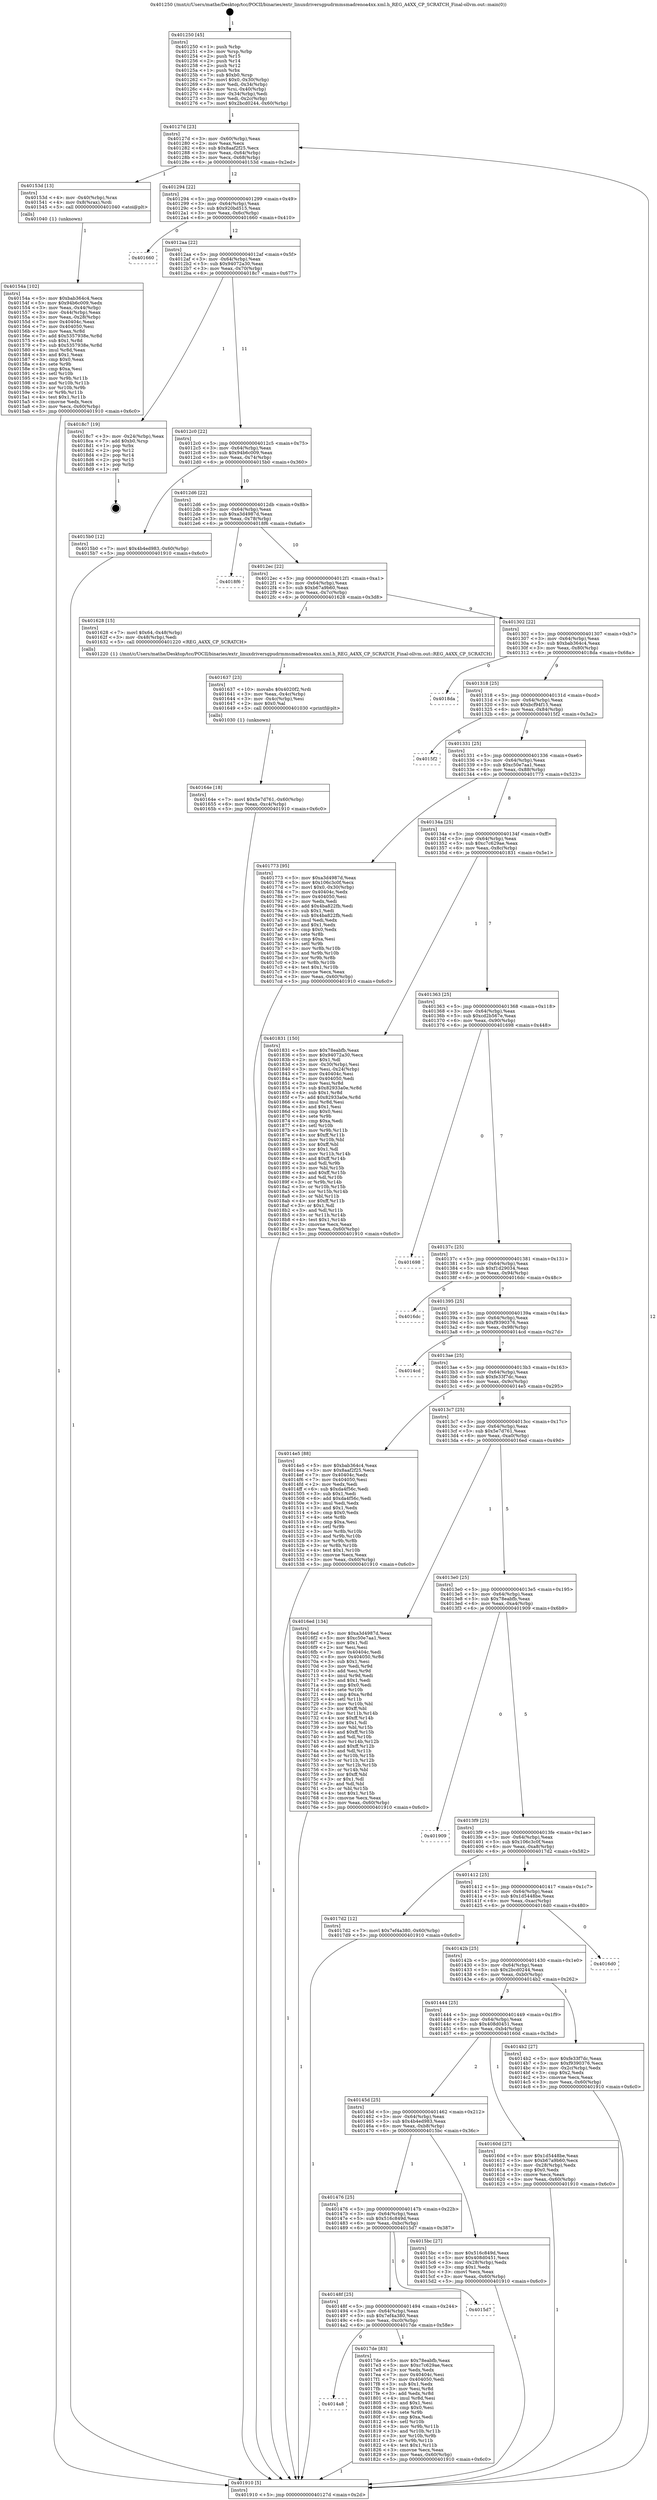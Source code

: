 digraph "0x401250" {
  label = "0x401250 (/mnt/c/Users/mathe/Desktop/tcc/POCII/binaries/extr_linuxdriversgpudrmmsmadrenoa4xx.xml.h_REG_A4XX_CP_SCRATCH_Final-ollvm.out::main(0))"
  labelloc = "t"
  node[shape=record]

  Entry [label="",width=0.3,height=0.3,shape=circle,fillcolor=black,style=filled]
  "0x40127d" [label="{
     0x40127d [23]\l
     | [instrs]\l
     &nbsp;&nbsp;0x40127d \<+3\>: mov -0x60(%rbp),%eax\l
     &nbsp;&nbsp;0x401280 \<+2\>: mov %eax,%ecx\l
     &nbsp;&nbsp;0x401282 \<+6\>: sub $0x8aaf2f25,%ecx\l
     &nbsp;&nbsp;0x401288 \<+3\>: mov %eax,-0x64(%rbp)\l
     &nbsp;&nbsp;0x40128b \<+3\>: mov %ecx,-0x68(%rbp)\l
     &nbsp;&nbsp;0x40128e \<+6\>: je 000000000040153d \<main+0x2ed\>\l
  }"]
  "0x40153d" [label="{
     0x40153d [13]\l
     | [instrs]\l
     &nbsp;&nbsp;0x40153d \<+4\>: mov -0x40(%rbp),%rax\l
     &nbsp;&nbsp;0x401541 \<+4\>: mov 0x8(%rax),%rdi\l
     &nbsp;&nbsp;0x401545 \<+5\>: call 0000000000401040 \<atoi@plt\>\l
     | [calls]\l
     &nbsp;&nbsp;0x401040 \{1\} (unknown)\l
  }"]
  "0x401294" [label="{
     0x401294 [22]\l
     | [instrs]\l
     &nbsp;&nbsp;0x401294 \<+5\>: jmp 0000000000401299 \<main+0x49\>\l
     &nbsp;&nbsp;0x401299 \<+3\>: mov -0x64(%rbp),%eax\l
     &nbsp;&nbsp;0x40129c \<+5\>: sub $0x920bd515,%eax\l
     &nbsp;&nbsp;0x4012a1 \<+3\>: mov %eax,-0x6c(%rbp)\l
     &nbsp;&nbsp;0x4012a4 \<+6\>: je 0000000000401660 \<main+0x410\>\l
  }"]
  Exit [label="",width=0.3,height=0.3,shape=circle,fillcolor=black,style=filled,peripheries=2]
  "0x401660" [label="{
     0x401660\l
  }", style=dashed]
  "0x4012aa" [label="{
     0x4012aa [22]\l
     | [instrs]\l
     &nbsp;&nbsp;0x4012aa \<+5\>: jmp 00000000004012af \<main+0x5f\>\l
     &nbsp;&nbsp;0x4012af \<+3\>: mov -0x64(%rbp),%eax\l
     &nbsp;&nbsp;0x4012b2 \<+5\>: sub $0x94072a30,%eax\l
     &nbsp;&nbsp;0x4012b7 \<+3\>: mov %eax,-0x70(%rbp)\l
     &nbsp;&nbsp;0x4012ba \<+6\>: je 00000000004018c7 \<main+0x677\>\l
  }"]
  "0x4014a8" [label="{
     0x4014a8\l
  }", style=dashed]
  "0x4018c7" [label="{
     0x4018c7 [19]\l
     | [instrs]\l
     &nbsp;&nbsp;0x4018c7 \<+3\>: mov -0x24(%rbp),%eax\l
     &nbsp;&nbsp;0x4018ca \<+7\>: add $0xb0,%rsp\l
     &nbsp;&nbsp;0x4018d1 \<+1\>: pop %rbx\l
     &nbsp;&nbsp;0x4018d2 \<+2\>: pop %r12\l
     &nbsp;&nbsp;0x4018d4 \<+2\>: pop %r14\l
     &nbsp;&nbsp;0x4018d6 \<+2\>: pop %r15\l
     &nbsp;&nbsp;0x4018d8 \<+1\>: pop %rbp\l
     &nbsp;&nbsp;0x4018d9 \<+1\>: ret\l
  }"]
  "0x4012c0" [label="{
     0x4012c0 [22]\l
     | [instrs]\l
     &nbsp;&nbsp;0x4012c0 \<+5\>: jmp 00000000004012c5 \<main+0x75\>\l
     &nbsp;&nbsp;0x4012c5 \<+3\>: mov -0x64(%rbp),%eax\l
     &nbsp;&nbsp;0x4012c8 \<+5\>: sub $0x94b6c009,%eax\l
     &nbsp;&nbsp;0x4012cd \<+3\>: mov %eax,-0x74(%rbp)\l
     &nbsp;&nbsp;0x4012d0 \<+6\>: je 00000000004015b0 \<main+0x360\>\l
  }"]
  "0x4017de" [label="{
     0x4017de [83]\l
     | [instrs]\l
     &nbsp;&nbsp;0x4017de \<+5\>: mov $0x78eabfb,%eax\l
     &nbsp;&nbsp;0x4017e3 \<+5\>: mov $0xc7c629ae,%ecx\l
     &nbsp;&nbsp;0x4017e8 \<+2\>: xor %edx,%edx\l
     &nbsp;&nbsp;0x4017ea \<+7\>: mov 0x40404c,%esi\l
     &nbsp;&nbsp;0x4017f1 \<+7\>: mov 0x404050,%edi\l
     &nbsp;&nbsp;0x4017f8 \<+3\>: sub $0x1,%edx\l
     &nbsp;&nbsp;0x4017fb \<+3\>: mov %esi,%r8d\l
     &nbsp;&nbsp;0x4017fe \<+3\>: add %edx,%r8d\l
     &nbsp;&nbsp;0x401801 \<+4\>: imul %r8d,%esi\l
     &nbsp;&nbsp;0x401805 \<+3\>: and $0x1,%esi\l
     &nbsp;&nbsp;0x401808 \<+3\>: cmp $0x0,%esi\l
     &nbsp;&nbsp;0x40180b \<+4\>: sete %r9b\l
     &nbsp;&nbsp;0x40180f \<+3\>: cmp $0xa,%edi\l
     &nbsp;&nbsp;0x401812 \<+4\>: setl %r10b\l
     &nbsp;&nbsp;0x401816 \<+3\>: mov %r9b,%r11b\l
     &nbsp;&nbsp;0x401819 \<+3\>: and %r10b,%r11b\l
     &nbsp;&nbsp;0x40181c \<+3\>: xor %r10b,%r9b\l
     &nbsp;&nbsp;0x40181f \<+3\>: or %r9b,%r11b\l
     &nbsp;&nbsp;0x401822 \<+4\>: test $0x1,%r11b\l
     &nbsp;&nbsp;0x401826 \<+3\>: cmovne %ecx,%eax\l
     &nbsp;&nbsp;0x401829 \<+3\>: mov %eax,-0x60(%rbp)\l
     &nbsp;&nbsp;0x40182c \<+5\>: jmp 0000000000401910 \<main+0x6c0\>\l
  }"]
  "0x4015b0" [label="{
     0x4015b0 [12]\l
     | [instrs]\l
     &nbsp;&nbsp;0x4015b0 \<+7\>: movl $0x4b4ed983,-0x60(%rbp)\l
     &nbsp;&nbsp;0x4015b7 \<+5\>: jmp 0000000000401910 \<main+0x6c0\>\l
  }"]
  "0x4012d6" [label="{
     0x4012d6 [22]\l
     | [instrs]\l
     &nbsp;&nbsp;0x4012d6 \<+5\>: jmp 00000000004012db \<main+0x8b\>\l
     &nbsp;&nbsp;0x4012db \<+3\>: mov -0x64(%rbp),%eax\l
     &nbsp;&nbsp;0x4012de \<+5\>: sub $0xa3d4987d,%eax\l
     &nbsp;&nbsp;0x4012e3 \<+3\>: mov %eax,-0x78(%rbp)\l
     &nbsp;&nbsp;0x4012e6 \<+6\>: je 00000000004018f6 \<main+0x6a6\>\l
  }"]
  "0x40148f" [label="{
     0x40148f [25]\l
     | [instrs]\l
     &nbsp;&nbsp;0x40148f \<+5\>: jmp 0000000000401494 \<main+0x244\>\l
     &nbsp;&nbsp;0x401494 \<+3\>: mov -0x64(%rbp),%eax\l
     &nbsp;&nbsp;0x401497 \<+5\>: sub $0x7ef4a380,%eax\l
     &nbsp;&nbsp;0x40149c \<+6\>: mov %eax,-0xc0(%rbp)\l
     &nbsp;&nbsp;0x4014a2 \<+6\>: je 00000000004017de \<main+0x58e\>\l
  }"]
  "0x4018f6" [label="{
     0x4018f6\l
  }", style=dashed]
  "0x4012ec" [label="{
     0x4012ec [22]\l
     | [instrs]\l
     &nbsp;&nbsp;0x4012ec \<+5\>: jmp 00000000004012f1 \<main+0xa1\>\l
     &nbsp;&nbsp;0x4012f1 \<+3\>: mov -0x64(%rbp),%eax\l
     &nbsp;&nbsp;0x4012f4 \<+5\>: sub $0xb67a9b60,%eax\l
     &nbsp;&nbsp;0x4012f9 \<+3\>: mov %eax,-0x7c(%rbp)\l
     &nbsp;&nbsp;0x4012fc \<+6\>: je 0000000000401628 \<main+0x3d8\>\l
  }"]
  "0x4015d7" [label="{
     0x4015d7\l
  }", style=dashed]
  "0x401628" [label="{
     0x401628 [15]\l
     | [instrs]\l
     &nbsp;&nbsp;0x401628 \<+7\>: movl $0x64,-0x48(%rbp)\l
     &nbsp;&nbsp;0x40162f \<+3\>: mov -0x48(%rbp),%edi\l
     &nbsp;&nbsp;0x401632 \<+5\>: call 0000000000401220 \<REG_A4XX_CP_SCRATCH\>\l
     | [calls]\l
     &nbsp;&nbsp;0x401220 \{1\} (/mnt/c/Users/mathe/Desktop/tcc/POCII/binaries/extr_linuxdriversgpudrmmsmadrenoa4xx.xml.h_REG_A4XX_CP_SCRATCH_Final-ollvm.out::REG_A4XX_CP_SCRATCH)\l
  }"]
  "0x401302" [label="{
     0x401302 [22]\l
     | [instrs]\l
     &nbsp;&nbsp;0x401302 \<+5\>: jmp 0000000000401307 \<main+0xb7\>\l
     &nbsp;&nbsp;0x401307 \<+3\>: mov -0x64(%rbp),%eax\l
     &nbsp;&nbsp;0x40130a \<+5\>: sub $0xbab364c4,%eax\l
     &nbsp;&nbsp;0x40130f \<+3\>: mov %eax,-0x80(%rbp)\l
     &nbsp;&nbsp;0x401312 \<+6\>: je 00000000004018da \<main+0x68a\>\l
  }"]
  "0x40164e" [label="{
     0x40164e [18]\l
     | [instrs]\l
     &nbsp;&nbsp;0x40164e \<+7\>: movl $0x5e7d761,-0x60(%rbp)\l
     &nbsp;&nbsp;0x401655 \<+6\>: mov %eax,-0xc4(%rbp)\l
     &nbsp;&nbsp;0x40165b \<+5\>: jmp 0000000000401910 \<main+0x6c0\>\l
  }"]
  "0x4018da" [label="{
     0x4018da\l
  }", style=dashed]
  "0x401318" [label="{
     0x401318 [25]\l
     | [instrs]\l
     &nbsp;&nbsp;0x401318 \<+5\>: jmp 000000000040131d \<main+0xcd\>\l
     &nbsp;&nbsp;0x40131d \<+3\>: mov -0x64(%rbp),%eax\l
     &nbsp;&nbsp;0x401320 \<+5\>: sub $0xbcf94f15,%eax\l
     &nbsp;&nbsp;0x401325 \<+6\>: mov %eax,-0x84(%rbp)\l
     &nbsp;&nbsp;0x40132b \<+6\>: je 00000000004015f2 \<main+0x3a2\>\l
  }"]
  "0x401637" [label="{
     0x401637 [23]\l
     | [instrs]\l
     &nbsp;&nbsp;0x401637 \<+10\>: movabs $0x4020f2,%rdi\l
     &nbsp;&nbsp;0x401641 \<+3\>: mov %eax,-0x4c(%rbp)\l
     &nbsp;&nbsp;0x401644 \<+3\>: mov -0x4c(%rbp),%esi\l
     &nbsp;&nbsp;0x401647 \<+2\>: mov $0x0,%al\l
     &nbsp;&nbsp;0x401649 \<+5\>: call 0000000000401030 \<printf@plt\>\l
     | [calls]\l
     &nbsp;&nbsp;0x401030 \{1\} (unknown)\l
  }"]
  "0x4015f2" [label="{
     0x4015f2\l
  }", style=dashed]
  "0x401331" [label="{
     0x401331 [25]\l
     | [instrs]\l
     &nbsp;&nbsp;0x401331 \<+5\>: jmp 0000000000401336 \<main+0xe6\>\l
     &nbsp;&nbsp;0x401336 \<+3\>: mov -0x64(%rbp),%eax\l
     &nbsp;&nbsp;0x401339 \<+5\>: sub $0xc50e7aa1,%eax\l
     &nbsp;&nbsp;0x40133e \<+6\>: mov %eax,-0x88(%rbp)\l
     &nbsp;&nbsp;0x401344 \<+6\>: je 0000000000401773 \<main+0x523\>\l
  }"]
  "0x401476" [label="{
     0x401476 [25]\l
     | [instrs]\l
     &nbsp;&nbsp;0x401476 \<+5\>: jmp 000000000040147b \<main+0x22b\>\l
     &nbsp;&nbsp;0x40147b \<+3\>: mov -0x64(%rbp),%eax\l
     &nbsp;&nbsp;0x40147e \<+5\>: sub $0x516c849d,%eax\l
     &nbsp;&nbsp;0x401483 \<+6\>: mov %eax,-0xbc(%rbp)\l
     &nbsp;&nbsp;0x401489 \<+6\>: je 00000000004015d7 \<main+0x387\>\l
  }"]
  "0x401773" [label="{
     0x401773 [95]\l
     | [instrs]\l
     &nbsp;&nbsp;0x401773 \<+5\>: mov $0xa3d4987d,%eax\l
     &nbsp;&nbsp;0x401778 \<+5\>: mov $0x106c3c0f,%ecx\l
     &nbsp;&nbsp;0x40177d \<+7\>: movl $0x0,-0x30(%rbp)\l
     &nbsp;&nbsp;0x401784 \<+7\>: mov 0x40404c,%edx\l
     &nbsp;&nbsp;0x40178b \<+7\>: mov 0x404050,%esi\l
     &nbsp;&nbsp;0x401792 \<+2\>: mov %edx,%edi\l
     &nbsp;&nbsp;0x401794 \<+6\>: add $0x4ba822fb,%edi\l
     &nbsp;&nbsp;0x40179a \<+3\>: sub $0x1,%edi\l
     &nbsp;&nbsp;0x40179d \<+6\>: sub $0x4ba822fb,%edi\l
     &nbsp;&nbsp;0x4017a3 \<+3\>: imul %edi,%edx\l
     &nbsp;&nbsp;0x4017a6 \<+3\>: and $0x1,%edx\l
     &nbsp;&nbsp;0x4017a9 \<+3\>: cmp $0x0,%edx\l
     &nbsp;&nbsp;0x4017ac \<+4\>: sete %r8b\l
     &nbsp;&nbsp;0x4017b0 \<+3\>: cmp $0xa,%esi\l
     &nbsp;&nbsp;0x4017b3 \<+4\>: setl %r9b\l
     &nbsp;&nbsp;0x4017b7 \<+3\>: mov %r8b,%r10b\l
     &nbsp;&nbsp;0x4017ba \<+3\>: and %r9b,%r10b\l
     &nbsp;&nbsp;0x4017bd \<+3\>: xor %r9b,%r8b\l
     &nbsp;&nbsp;0x4017c0 \<+3\>: or %r8b,%r10b\l
     &nbsp;&nbsp;0x4017c3 \<+4\>: test $0x1,%r10b\l
     &nbsp;&nbsp;0x4017c7 \<+3\>: cmovne %ecx,%eax\l
     &nbsp;&nbsp;0x4017ca \<+3\>: mov %eax,-0x60(%rbp)\l
     &nbsp;&nbsp;0x4017cd \<+5\>: jmp 0000000000401910 \<main+0x6c0\>\l
  }"]
  "0x40134a" [label="{
     0x40134a [25]\l
     | [instrs]\l
     &nbsp;&nbsp;0x40134a \<+5\>: jmp 000000000040134f \<main+0xff\>\l
     &nbsp;&nbsp;0x40134f \<+3\>: mov -0x64(%rbp),%eax\l
     &nbsp;&nbsp;0x401352 \<+5\>: sub $0xc7c629ae,%eax\l
     &nbsp;&nbsp;0x401357 \<+6\>: mov %eax,-0x8c(%rbp)\l
     &nbsp;&nbsp;0x40135d \<+6\>: je 0000000000401831 \<main+0x5e1\>\l
  }"]
  "0x4015bc" [label="{
     0x4015bc [27]\l
     | [instrs]\l
     &nbsp;&nbsp;0x4015bc \<+5\>: mov $0x516c849d,%eax\l
     &nbsp;&nbsp;0x4015c1 \<+5\>: mov $0x408d0451,%ecx\l
     &nbsp;&nbsp;0x4015c6 \<+3\>: mov -0x28(%rbp),%edx\l
     &nbsp;&nbsp;0x4015c9 \<+3\>: cmp $0x1,%edx\l
     &nbsp;&nbsp;0x4015cc \<+3\>: cmovl %ecx,%eax\l
     &nbsp;&nbsp;0x4015cf \<+3\>: mov %eax,-0x60(%rbp)\l
     &nbsp;&nbsp;0x4015d2 \<+5\>: jmp 0000000000401910 \<main+0x6c0\>\l
  }"]
  "0x401831" [label="{
     0x401831 [150]\l
     | [instrs]\l
     &nbsp;&nbsp;0x401831 \<+5\>: mov $0x78eabfb,%eax\l
     &nbsp;&nbsp;0x401836 \<+5\>: mov $0x94072a30,%ecx\l
     &nbsp;&nbsp;0x40183b \<+2\>: mov $0x1,%dl\l
     &nbsp;&nbsp;0x40183d \<+3\>: mov -0x30(%rbp),%esi\l
     &nbsp;&nbsp;0x401840 \<+3\>: mov %esi,-0x24(%rbp)\l
     &nbsp;&nbsp;0x401843 \<+7\>: mov 0x40404c,%esi\l
     &nbsp;&nbsp;0x40184a \<+7\>: mov 0x404050,%edi\l
     &nbsp;&nbsp;0x401851 \<+3\>: mov %esi,%r8d\l
     &nbsp;&nbsp;0x401854 \<+7\>: sub $0x82933a0e,%r8d\l
     &nbsp;&nbsp;0x40185b \<+4\>: sub $0x1,%r8d\l
     &nbsp;&nbsp;0x40185f \<+7\>: add $0x82933a0e,%r8d\l
     &nbsp;&nbsp;0x401866 \<+4\>: imul %r8d,%esi\l
     &nbsp;&nbsp;0x40186a \<+3\>: and $0x1,%esi\l
     &nbsp;&nbsp;0x40186d \<+3\>: cmp $0x0,%esi\l
     &nbsp;&nbsp;0x401870 \<+4\>: sete %r9b\l
     &nbsp;&nbsp;0x401874 \<+3\>: cmp $0xa,%edi\l
     &nbsp;&nbsp;0x401877 \<+4\>: setl %r10b\l
     &nbsp;&nbsp;0x40187b \<+3\>: mov %r9b,%r11b\l
     &nbsp;&nbsp;0x40187e \<+4\>: xor $0xff,%r11b\l
     &nbsp;&nbsp;0x401882 \<+3\>: mov %r10b,%bl\l
     &nbsp;&nbsp;0x401885 \<+3\>: xor $0xff,%bl\l
     &nbsp;&nbsp;0x401888 \<+3\>: xor $0x1,%dl\l
     &nbsp;&nbsp;0x40188b \<+3\>: mov %r11b,%r14b\l
     &nbsp;&nbsp;0x40188e \<+4\>: and $0xff,%r14b\l
     &nbsp;&nbsp;0x401892 \<+3\>: and %dl,%r9b\l
     &nbsp;&nbsp;0x401895 \<+3\>: mov %bl,%r15b\l
     &nbsp;&nbsp;0x401898 \<+4\>: and $0xff,%r15b\l
     &nbsp;&nbsp;0x40189c \<+3\>: and %dl,%r10b\l
     &nbsp;&nbsp;0x40189f \<+3\>: or %r9b,%r14b\l
     &nbsp;&nbsp;0x4018a2 \<+3\>: or %r10b,%r15b\l
     &nbsp;&nbsp;0x4018a5 \<+3\>: xor %r15b,%r14b\l
     &nbsp;&nbsp;0x4018a8 \<+3\>: or %bl,%r11b\l
     &nbsp;&nbsp;0x4018ab \<+4\>: xor $0xff,%r11b\l
     &nbsp;&nbsp;0x4018af \<+3\>: or $0x1,%dl\l
     &nbsp;&nbsp;0x4018b2 \<+3\>: and %dl,%r11b\l
     &nbsp;&nbsp;0x4018b5 \<+3\>: or %r11b,%r14b\l
     &nbsp;&nbsp;0x4018b8 \<+4\>: test $0x1,%r14b\l
     &nbsp;&nbsp;0x4018bc \<+3\>: cmovne %ecx,%eax\l
     &nbsp;&nbsp;0x4018bf \<+3\>: mov %eax,-0x60(%rbp)\l
     &nbsp;&nbsp;0x4018c2 \<+5\>: jmp 0000000000401910 \<main+0x6c0\>\l
  }"]
  "0x401363" [label="{
     0x401363 [25]\l
     | [instrs]\l
     &nbsp;&nbsp;0x401363 \<+5\>: jmp 0000000000401368 \<main+0x118\>\l
     &nbsp;&nbsp;0x401368 \<+3\>: mov -0x64(%rbp),%eax\l
     &nbsp;&nbsp;0x40136b \<+5\>: sub $0xcd2b567e,%eax\l
     &nbsp;&nbsp;0x401370 \<+6\>: mov %eax,-0x90(%rbp)\l
     &nbsp;&nbsp;0x401376 \<+6\>: je 0000000000401698 \<main+0x448\>\l
  }"]
  "0x40145d" [label="{
     0x40145d [25]\l
     | [instrs]\l
     &nbsp;&nbsp;0x40145d \<+5\>: jmp 0000000000401462 \<main+0x212\>\l
     &nbsp;&nbsp;0x401462 \<+3\>: mov -0x64(%rbp),%eax\l
     &nbsp;&nbsp;0x401465 \<+5\>: sub $0x4b4ed983,%eax\l
     &nbsp;&nbsp;0x40146a \<+6\>: mov %eax,-0xb8(%rbp)\l
     &nbsp;&nbsp;0x401470 \<+6\>: je 00000000004015bc \<main+0x36c\>\l
  }"]
  "0x401698" [label="{
     0x401698\l
  }", style=dashed]
  "0x40137c" [label="{
     0x40137c [25]\l
     | [instrs]\l
     &nbsp;&nbsp;0x40137c \<+5\>: jmp 0000000000401381 \<main+0x131\>\l
     &nbsp;&nbsp;0x401381 \<+3\>: mov -0x64(%rbp),%eax\l
     &nbsp;&nbsp;0x401384 \<+5\>: sub $0xf1d29034,%eax\l
     &nbsp;&nbsp;0x401389 \<+6\>: mov %eax,-0x94(%rbp)\l
     &nbsp;&nbsp;0x40138f \<+6\>: je 00000000004016dc \<main+0x48c\>\l
  }"]
  "0x40160d" [label="{
     0x40160d [27]\l
     | [instrs]\l
     &nbsp;&nbsp;0x40160d \<+5\>: mov $0x1d5448be,%eax\l
     &nbsp;&nbsp;0x401612 \<+5\>: mov $0xb67a9b60,%ecx\l
     &nbsp;&nbsp;0x401617 \<+3\>: mov -0x28(%rbp),%edx\l
     &nbsp;&nbsp;0x40161a \<+3\>: cmp $0x0,%edx\l
     &nbsp;&nbsp;0x40161d \<+3\>: cmove %ecx,%eax\l
     &nbsp;&nbsp;0x401620 \<+3\>: mov %eax,-0x60(%rbp)\l
     &nbsp;&nbsp;0x401623 \<+5\>: jmp 0000000000401910 \<main+0x6c0\>\l
  }"]
  "0x4016dc" [label="{
     0x4016dc\l
  }", style=dashed]
  "0x401395" [label="{
     0x401395 [25]\l
     | [instrs]\l
     &nbsp;&nbsp;0x401395 \<+5\>: jmp 000000000040139a \<main+0x14a\>\l
     &nbsp;&nbsp;0x40139a \<+3\>: mov -0x64(%rbp),%eax\l
     &nbsp;&nbsp;0x40139d \<+5\>: sub $0xf9390376,%eax\l
     &nbsp;&nbsp;0x4013a2 \<+6\>: mov %eax,-0x98(%rbp)\l
     &nbsp;&nbsp;0x4013a8 \<+6\>: je 00000000004014cd \<main+0x27d\>\l
  }"]
  "0x40154a" [label="{
     0x40154a [102]\l
     | [instrs]\l
     &nbsp;&nbsp;0x40154a \<+5\>: mov $0xbab364c4,%ecx\l
     &nbsp;&nbsp;0x40154f \<+5\>: mov $0x94b6c009,%edx\l
     &nbsp;&nbsp;0x401554 \<+3\>: mov %eax,-0x44(%rbp)\l
     &nbsp;&nbsp;0x401557 \<+3\>: mov -0x44(%rbp),%eax\l
     &nbsp;&nbsp;0x40155a \<+3\>: mov %eax,-0x28(%rbp)\l
     &nbsp;&nbsp;0x40155d \<+7\>: mov 0x40404c,%eax\l
     &nbsp;&nbsp;0x401564 \<+7\>: mov 0x404050,%esi\l
     &nbsp;&nbsp;0x40156b \<+3\>: mov %eax,%r8d\l
     &nbsp;&nbsp;0x40156e \<+7\>: add $0x5357938e,%r8d\l
     &nbsp;&nbsp;0x401575 \<+4\>: sub $0x1,%r8d\l
     &nbsp;&nbsp;0x401579 \<+7\>: sub $0x5357938e,%r8d\l
     &nbsp;&nbsp;0x401580 \<+4\>: imul %r8d,%eax\l
     &nbsp;&nbsp;0x401584 \<+3\>: and $0x1,%eax\l
     &nbsp;&nbsp;0x401587 \<+3\>: cmp $0x0,%eax\l
     &nbsp;&nbsp;0x40158a \<+4\>: sete %r9b\l
     &nbsp;&nbsp;0x40158e \<+3\>: cmp $0xa,%esi\l
     &nbsp;&nbsp;0x401591 \<+4\>: setl %r10b\l
     &nbsp;&nbsp;0x401595 \<+3\>: mov %r9b,%r11b\l
     &nbsp;&nbsp;0x401598 \<+3\>: and %r10b,%r11b\l
     &nbsp;&nbsp;0x40159b \<+3\>: xor %r10b,%r9b\l
     &nbsp;&nbsp;0x40159e \<+3\>: or %r9b,%r11b\l
     &nbsp;&nbsp;0x4015a1 \<+4\>: test $0x1,%r11b\l
     &nbsp;&nbsp;0x4015a5 \<+3\>: cmovne %edx,%ecx\l
     &nbsp;&nbsp;0x4015a8 \<+3\>: mov %ecx,-0x60(%rbp)\l
     &nbsp;&nbsp;0x4015ab \<+5\>: jmp 0000000000401910 \<main+0x6c0\>\l
  }"]
  "0x4014cd" [label="{
     0x4014cd\l
  }", style=dashed]
  "0x4013ae" [label="{
     0x4013ae [25]\l
     | [instrs]\l
     &nbsp;&nbsp;0x4013ae \<+5\>: jmp 00000000004013b3 \<main+0x163\>\l
     &nbsp;&nbsp;0x4013b3 \<+3\>: mov -0x64(%rbp),%eax\l
     &nbsp;&nbsp;0x4013b6 \<+5\>: sub $0xfe33f7dc,%eax\l
     &nbsp;&nbsp;0x4013bb \<+6\>: mov %eax,-0x9c(%rbp)\l
     &nbsp;&nbsp;0x4013c1 \<+6\>: je 00000000004014e5 \<main+0x295\>\l
  }"]
  "0x401250" [label="{
     0x401250 [45]\l
     | [instrs]\l
     &nbsp;&nbsp;0x401250 \<+1\>: push %rbp\l
     &nbsp;&nbsp;0x401251 \<+3\>: mov %rsp,%rbp\l
     &nbsp;&nbsp;0x401254 \<+2\>: push %r15\l
     &nbsp;&nbsp;0x401256 \<+2\>: push %r14\l
     &nbsp;&nbsp;0x401258 \<+2\>: push %r12\l
     &nbsp;&nbsp;0x40125a \<+1\>: push %rbx\l
     &nbsp;&nbsp;0x40125b \<+7\>: sub $0xb0,%rsp\l
     &nbsp;&nbsp;0x401262 \<+7\>: movl $0x0,-0x30(%rbp)\l
     &nbsp;&nbsp;0x401269 \<+3\>: mov %edi,-0x34(%rbp)\l
     &nbsp;&nbsp;0x40126c \<+4\>: mov %rsi,-0x40(%rbp)\l
     &nbsp;&nbsp;0x401270 \<+3\>: mov -0x34(%rbp),%edi\l
     &nbsp;&nbsp;0x401273 \<+3\>: mov %edi,-0x2c(%rbp)\l
     &nbsp;&nbsp;0x401276 \<+7\>: movl $0x2bcd0244,-0x60(%rbp)\l
  }"]
  "0x4014e5" [label="{
     0x4014e5 [88]\l
     | [instrs]\l
     &nbsp;&nbsp;0x4014e5 \<+5\>: mov $0xbab364c4,%eax\l
     &nbsp;&nbsp;0x4014ea \<+5\>: mov $0x8aaf2f25,%ecx\l
     &nbsp;&nbsp;0x4014ef \<+7\>: mov 0x40404c,%edx\l
     &nbsp;&nbsp;0x4014f6 \<+7\>: mov 0x404050,%esi\l
     &nbsp;&nbsp;0x4014fd \<+2\>: mov %edx,%edi\l
     &nbsp;&nbsp;0x4014ff \<+6\>: sub $0xda4f56c,%edi\l
     &nbsp;&nbsp;0x401505 \<+3\>: sub $0x1,%edi\l
     &nbsp;&nbsp;0x401508 \<+6\>: add $0xda4f56c,%edi\l
     &nbsp;&nbsp;0x40150e \<+3\>: imul %edi,%edx\l
     &nbsp;&nbsp;0x401511 \<+3\>: and $0x1,%edx\l
     &nbsp;&nbsp;0x401514 \<+3\>: cmp $0x0,%edx\l
     &nbsp;&nbsp;0x401517 \<+4\>: sete %r8b\l
     &nbsp;&nbsp;0x40151b \<+3\>: cmp $0xa,%esi\l
     &nbsp;&nbsp;0x40151e \<+4\>: setl %r9b\l
     &nbsp;&nbsp;0x401522 \<+3\>: mov %r8b,%r10b\l
     &nbsp;&nbsp;0x401525 \<+3\>: and %r9b,%r10b\l
     &nbsp;&nbsp;0x401528 \<+3\>: xor %r9b,%r8b\l
     &nbsp;&nbsp;0x40152b \<+3\>: or %r8b,%r10b\l
     &nbsp;&nbsp;0x40152e \<+4\>: test $0x1,%r10b\l
     &nbsp;&nbsp;0x401532 \<+3\>: cmovne %ecx,%eax\l
     &nbsp;&nbsp;0x401535 \<+3\>: mov %eax,-0x60(%rbp)\l
     &nbsp;&nbsp;0x401538 \<+5\>: jmp 0000000000401910 \<main+0x6c0\>\l
  }"]
  "0x4013c7" [label="{
     0x4013c7 [25]\l
     | [instrs]\l
     &nbsp;&nbsp;0x4013c7 \<+5\>: jmp 00000000004013cc \<main+0x17c\>\l
     &nbsp;&nbsp;0x4013cc \<+3\>: mov -0x64(%rbp),%eax\l
     &nbsp;&nbsp;0x4013cf \<+5\>: sub $0x5e7d761,%eax\l
     &nbsp;&nbsp;0x4013d4 \<+6\>: mov %eax,-0xa0(%rbp)\l
     &nbsp;&nbsp;0x4013da \<+6\>: je 00000000004016ed \<main+0x49d\>\l
  }"]
  "0x401910" [label="{
     0x401910 [5]\l
     | [instrs]\l
     &nbsp;&nbsp;0x401910 \<+5\>: jmp 000000000040127d \<main+0x2d\>\l
  }"]
  "0x4016ed" [label="{
     0x4016ed [134]\l
     | [instrs]\l
     &nbsp;&nbsp;0x4016ed \<+5\>: mov $0xa3d4987d,%eax\l
     &nbsp;&nbsp;0x4016f2 \<+5\>: mov $0xc50e7aa1,%ecx\l
     &nbsp;&nbsp;0x4016f7 \<+2\>: mov $0x1,%dl\l
     &nbsp;&nbsp;0x4016f9 \<+2\>: xor %esi,%esi\l
     &nbsp;&nbsp;0x4016fb \<+7\>: mov 0x40404c,%edi\l
     &nbsp;&nbsp;0x401702 \<+8\>: mov 0x404050,%r8d\l
     &nbsp;&nbsp;0x40170a \<+3\>: sub $0x1,%esi\l
     &nbsp;&nbsp;0x40170d \<+3\>: mov %edi,%r9d\l
     &nbsp;&nbsp;0x401710 \<+3\>: add %esi,%r9d\l
     &nbsp;&nbsp;0x401713 \<+4\>: imul %r9d,%edi\l
     &nbsp;&nbsp;0x401717 \<+3\>: and $0x1,%edi\l
     &nbsp;&nbsp;0x40171a \<+3\>: cmp $0x0,%edi\l
     &nbsp;&nbsp;0x40171d \<+4\>: sete %r10b\l
     &nbsp;&nbsp;0x401721 \<+4\>: cmp $0xa,%r8d\l
     &nbsp;&nbsp;0x401725 \<+4\>: setl %r11b\l
     &nbsp;&nbsp;0x401729 \<+3\>: mov %r10b,%bl\l
     &nbsp;&nbsp;0x40172c \<+3\>: xor $0xff,%bl\l
     &nbsp;&nbsp;0x40172f \<+3\>: mov %r11b,%r14b\l
     &nbsp;&nbsp;0x401732 \<+4\>: xor $0xff,%r14b\l
     &nbsp;&nbsp;0x401736 \<+3\>: xor $0x1,%dl\l
     &nbsp;&nbsp;0x401739 \<+3\>: mov %bl,%r15b\l
     &nbsp;&nbsp;0x40173c \<+4\>: and $0xff,%r15b\l
     &nbsp;&nbsp;0x401740 \<+3\>: and %dl,%r10b\l
     &nbsp;&nbsp;0x401743 \<+3\>: mov %r14b,%r12b\l
     &nbsp;&nbsp;0x401746 \<+4\>: and $0xff,%r12b\l
     &nbsp;&nbsp;0x40174a \<+3\>: and %dl,%r11b\l
     &nbsp;&nbsp;0x40174d \<+3\>: or %r10b,%r15b\l
     &nbsp;&nbsp;0x401750 \<+3\>: or %r11b,%r12b\l
     &nbsp;&nbsp;0x401753 \<+3\>: xor %r12b,%r15b\l
     &nbsp;&nbsp;0x401756 \<+3\>: or %r14b,%bl\l
     &nbsp;&nbsp;0x401759 \<+3\>: xor $0xff,%bl\l
     &nbsp;&nbsp;0x40175c \<+3\>: or $0x1,%dl\l
     &nbsp;&nbsp;0x40175f \<+2\>: and %dl,%bl\l
     &nbsp;&nbsp;0x401761 \<+3\>: or %bl,%r15b\l
     &nbsp;&nbsp;0x401764 \<+4\>: test $0x1,%r15b\l
     &nbsp;&nbsp;0x401768 \<+3\>: cmovne %ecx,%eax\l
     &nbsp;&nbsp;0x40176b \<+3\>: mov %eax,-0x60(%rbp)\l
     &nbsp;&nbsp;0x40176e \<+5\>: jmp 0000000000401910 \<main+0x6c0\>\l
  }"]
  "0x4013e0" [label="{
     0x4013e0 [25]\l
     | [instrs]\l
     &nbsp;&nbsp;0x4013e0 \<+5\>: jmp 00000000004013e5 \<main+0x195\>\l
     &nbsp;&nbsp;0x4013e5 \<+3\>: mov -0x64(%rbp),%eax\l
     &nbsp;&nbsp;0x4013e8 \<+5\>: sub $0x78eabfb,%eax\l
     &nbsp;&nbsp;0x4013ed \<+6\>: mov %eax,-0xa4(%rbp)\l
     &nbsp;&nbsp;0x4013f3 \<+6\>: je 0000000000401909 \<main+0x6b9\>\l
  }"]
  "0x401444" [label="{
     0x401444 [25]\l
     | [instrs]\l
     &nbsp;&nbsp;0x401444 \<+5\>: jmp 0000000000401449 \<main+0x1f9\>\l
     &nbsp;&nbsp;0x401449 \<+3\>: mov -0x64(%rbp),%eax\l
     &nbsp;&nbsp;0x40144c \<+5\>: sub $0x408d0451,%eax\l
     &nbsp;&nbsp;0x401451 \<+6\>: mov %eax,-0xb4(%rbp)\l
     &nbsp;&nbsp;0x401457 \<+6\>: je 000000000040160d \<main+0x3bd\>\l
  }"]
  "0x401909" [label="{
     0x401909\l
  }", style=dashed]
  "0x4013f9" [label="{
     0x4013f9 [25]\l
     | [instrs]\l
     &nbsp;&nbsp;0x4013f9 \<+5\>: jmp 00000000004013fe \<main+0x1ae\>\l
     &nbsp;&nbsp;0x4013fe \<+3\>: mov -0x64(%rbp),%eax\l
     &nbsp;&nbsp;0x401401 \<+5\>: sub $0x106c3c0f,%eax\l
     &nbsp;&nbsp;0x401406 \<+6\>: mov %eax,-0xa8(%rbp)\l
     &nbsp;&nbsp;0x40140c \<+6\>: je 00000000004017d2 \<main+0x582\>\l
  }"]
  "0x4014b2" [label="{
     0x4014b2 [27]\l
     | [instrs]\l
     &nbsp;&nbsp;0x4014b2 \<+5\>: mov $0xfe33f7dc,%eax\l
     &nbsp;&nbsp;0x4014b7 \<+5\>: mov $0xf9390376,%ecx\l
     &nbsp;&nbsp;0x4014bc \<+3\>: mov -0x2c(%rbp),%edx\l
     &nbsp;&nbsp;0x4014bf \<+3\>: cmp $0x2,%edx\l
     &nbsp;&nbsp;0x4014c2 \<+3\>: cmovne %ecx,%eax\l
     &nbsp;&nbsp;0x4014c5 \<+3\>: mov %eax,-0x60(%rbp)\l
     &nbsp;&nbsp;0x4014c8 \<+5\>: jmp 0000000000401910 \<main+0x6c0\>\l
  }"]
  "0x4017d2" [label="{
     0x4017d2 [12]\l
     | [instrs]\l
     &nbsp;&nbsp;0x4017d2 \<+7\>: movl $0x7ef4a380,-0x60(%rbp)\l
     &nbsp;&nbsp;0x4017d9 \<+5\>: jmp 0000000000401910 \<main+0x6c0\>\l
  }"]
  "0x401412" [label="{
     0x401412 [25]\l
     | [instrs]\l
     &nbsp;&nbsp;0x401412 \<+5\>: jmp 0000000000401417 \<main+0x1c7\>\l
     &nbsp;&nbsp;0x401417 \<+3\>: mov -0x64(%rbp),%eax\l
     &nbsp;&nbsp;0x40141a \<+5\>: sub $0x1d5448be,%eax\l
     &nbsp;&nbsp;0x40141f \<+6\>: mov %eax,-0xac(%rbp)\l
     &nbsp;&nbsp;0x401425 \<+6\>: je 00000000004016d0 \<main+0x480\>\l
  }"]
  "0x40142b" [label="{
     0x40142b [25]\l
     | [instrs]\l
     &nbsp;&nbsp;0x40142b \<+5\>: jmp 0000000000401430 \<main+0x1e0\>\l
     &nbsp;&nbsp;0x401430 \<+3\>: mov -0x64(%rbp),%eax\l
     &nbsp;&nbsp;0x401433 \<+5\>: sub $0x2bcd0244,%eax\l
     &nbsp;&nbsp;0x401438 \<+6\>: mov %eax,-0xb0(%rbp)\l
     &nbsp;&nbsp;0x40143e \<+6\>: je 00000000004014b2 \<main+0x262\>\l
  }"]
  "0x4016d0" [label="{
     0x4016d0\l
  }", style=dashed]
  Entry -> "0x401250" [label=" 1"]
  "0x40127d" -> "0x40153d" [label=" 1"]
  "0x40127d" -> "0x401294" [label=" 12"]
  "0x4018c7" -> Exit [label=" 1"]
  "0x401294" -> "0x401660" [label=" 0"]
  "0x401294" -> "0x4012aa" [label=" 12"]
  "0x401831" -> "0x401910" [label=" 1"]
  "0x4012aa" -> "0x4018c7" [label=" 1"]
  "0x4012aa" -> "0x4012c0" [label=" 11"]
  "0x4017de" -> "0x401910" [label=" 1"]
  "0x4012c0" -> "0x4015b0" [label=" 1"]
  "0x4012c0" -> "0x4012d6" [label=" 10"]
  "0x40148f" -> "0x4014a8" [label=" 0"]
  "0x4012d6" -> "0x4018f6" [label=" 0"]
  "0x4012d6" -> "0x4012ec" [label=" 10"]
  "0x40148f" -> "0x4017de" [label=" 1"]
  "0x4012ec" -> "0x401628" [label=" 1"]
  "0x4012ec" -> "0x401302" [label=" 9"]
  "0x401476" -> "0x40148f" [label=" 1"]
  "0x401302" -> "0x4018da" [label=" 0"]
  "0x401302" -> "0x401318" [label=" 9"]
  "0x401476" -> "0x4015d7" [label=" 0"]
  "0x401318" -> "0x4015f2" [label=" 0"]
  "0x401318" -> "0x401331" [label=" 9"]
  "0x4017d2" -> "0x401910" [label=" 1"]
  "0x401331" -> "0x401773" [label=" 1"]
  "0x401331" -> "0x40134a" [label=" 8"]
  "0x401773" -> "0x401910" [label=" 1"]
  "0x40134a" -> "0x401831" [label=" 1"]
  "0x40134a" -> "0x401363" [label=" 7"]
  "0x4016ed" -> "0x401910" [label=" 1"]
  "0x401363" -> "0x401698" [label=" 0"]
  "0x401363" -> "0x40137c" [label=" 7"]
  "0x401637" -> "0x40164e" [label=" 1"]
  "0x40137c" -> "0x4016dc" [label=" 0"]
  "0x40137c" -> "0x401395" [label=" 7"]
  "0x401628" -> "0x401637" [label=" 1"]
  "0x401395" -> "0x4014cd" [label=" 0"]
  "0x401395" -> "0x4013ae" [label=" 7"]
  "0x4015bc" -> "0x401910" [label=" 1"]
  "0x4013ae" -> "0x4014e5" [label=" 1"]
  "0x4013ae" -> "0x4013c7" [label=" 6"]
  "0x40145d" -> "0x401476" [label=" 1"]
  "0x4013c7" -> "0x4016ed" [label=" 1"]
  "0x4013c7" -> "0x4013e0" [label=" 5"]
  "0x40145d" -> "0x4015bc" [label=" 1"]
  "0x4013e0" -> "0x401909" [label=" 0"]
  "0x4013e0" -> "0x4013f9" [label=" 5"]
  "0x40164e" -> "0x401910" [label=" 1"]
  "0x4013f9" -> "0x4017d2" [label=" 1"]
  "0x4013f9" -> "0x401412" [label=" 4"]
  "0x401444" -> "0x40145d" [label=" 2"]
  "0x401412" -> "0x4016d0" [label=" 0"]
  "0x401412" -> "0x40142b" [label=" 4"]
  "0x401444" -> "0x40160d" [label=" 1"]
  "0x40142b" -> "0x4014b2" [label=" 1"]
  "0x40142b" -> "0x401444" [label=" 3"]
  "0x4014b2" -> "0x401910" [label=" 1"]
  "0x401250" -> "0x40127d" [label=" 1"]
  "0x401910" -> "0x40127d" [label=" 12"]
  "0x4014e5" -> "0x401910" [label=" 1"]
  "0x40153d" -> "0x40154a" [label=" 1"]
  "0x40154a" -> "0x401910" [label=" 1"]
  "0x4015b0" -> "0x401910" [label=" 1"]
  "0x40160d" -> "0x401910" [label=" 1"]
}

